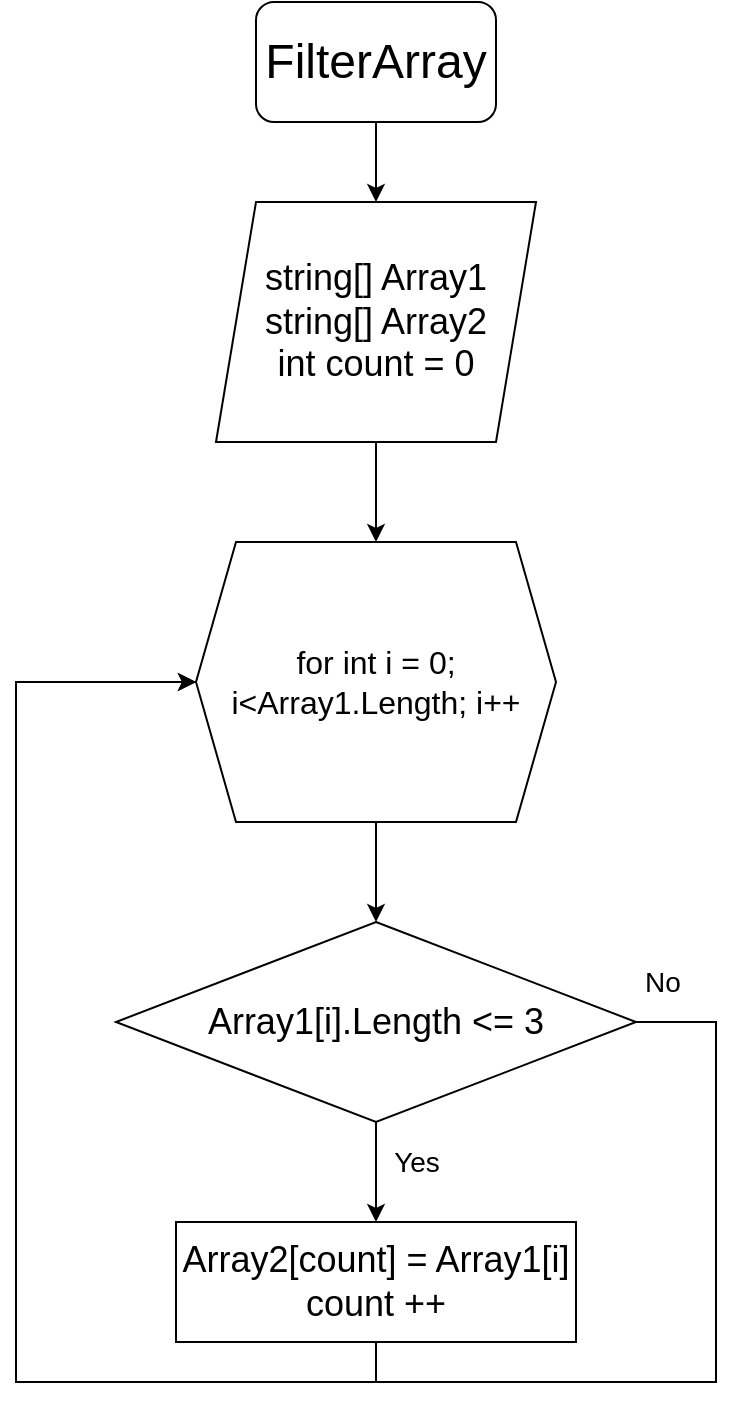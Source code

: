 <mxfile version="21.1.2" type="device">
  <diagram name="Страница 1" id="bTzWgKYMf8cq2p3w6_FB">
    <mxGraphModel dx="1050" dy="629" grid="1" gridSize="10" guides="1" tooltips="1" connect="1" arrows="1" fold="1" page="1" pageScale="1" pageWidth="827" pageHeight="1169" math="0" shadow="0">
      <root>
        <mxCell id="0" />
        <mxCell id="1" parent="0" />
        <mxCell id="qgPXDVPItPyv1TuKx-7t-4" style="edgeStyle=orthogonalEdgeStyle;rounded=0;orthogonalLoop=1;jettySize=auto;html=1;exitX=0.5;exitY=1;exitDx=0;exitDy=0;entryX=0.5;entryY=0;entryDx=0;entryDy=0;" edge="1" parent="1" source="qgPXDVPItPyv1TuKx-7t-1">
          <mxGeometry relative="1" as="geometry">
            <mxPoint x="400" y="150" as="targetPoint" />
          </mxGeometry>
        </mxCell>
        <mxCell id="qgPXDVPItPyv1TuKx-7t-1" value="&lt;font style=&quot;font-size: 24px;&quot;&gt;FilterArray&lt;/font&gt;" style="rounded=1;whiteSpace=wrap;html=1;" vertex="1" parent="1">
          <mxGeometry x="340" y="50" width="120" height="60" as="geometry" />
        </mxCell>
        <mxCell id="qgPXDVPItPyv1TuKx-7t-11" style="edgeStyle=orthogonalEdgeStyle;rounded=0;orthogonalLoop=1;jettySize=auto;html=1;exitX=0.5;exitY=1;exitDx=0;exitDy=0;entryX=0.5;entryY=0;entryDx=0;entryDy=0;" edge="1" parent="1" source="qgPXDVPItPyv1TuKx-7t-9" target="qgPXDVPItPyv1TuKx-7t-10">
          <mxGeometry relative="1" as="geometry" />
        </mxCell>
        <mxCell id="qgPXDVPItPyv1TuKx-7t-9" value="&lt;font style=&quot;font-size: 18px;&quot;&gt;string[] Array1&lt;br&gt;string[] Array2&lt;br&gt;int count = 0&lt;br&gt;&lt;/font&gt;" style="shape=parallelogram;perimeter=parallelogramPerimeter;whiteSpace=wrap;html=1;fixedSize=1;" vertex="1" parent="1">
          <mxGeometry x="320" y="150" width="160" height="120" as="geometry" />
        </mxCell>
        <mxCell id="qgPXDVPItPyv1TuKx-7t-13" style="edgeStyle=orthogonalEdgeStyle;rounded=0;orthogonalLoop=1;jettySize=auto;html=1;exitX=0.5;exitY=1;exitDx=0;exitDy=0;entryX=0.5;entryY=0;entryDx=0;entryDy=0;" edge="1" parent="1" source="qgPXDVPItPyv1TuKx-7t-10" target="qgPXDVPItPyv1TuKx-7t-12">
          <mxGeometry relative="1" as="geometry" />
        </mxCell>
        <mxCell id="qgPXDVPItPyv1TuKx-7t-10" value="&lt;font size=&quot;3&quot;&gt;for int i = 0; i&amp;lt;Array1.Length; i++&lt;/font&gt;" style="shape=hexagon;perimeter=hexagonPerimeter2;whiteSpace=wrap;html=1;fixedSize=1;" vertex="1" parent="1">
          <mxGeometry x="310" y="320" width="180" height="140" as="geometry" />
        </mxCell>
        <mxCell id="qgPXDVPItPyv1TuKx-7t-15" value="&lt;font style=&quot;font-size: 14px;&quot;&gt;Yes&lt;/font&gt;" style="edgeStyle=orthogonalEdgeStyle;rounded=0;orthogonalLoop=1;jettySize=auto;html=1;exitX=0.5;exitY=1;exitDx=0;exitDy=0;entryX=0.5;entryY=0;entryDx=0;entryDy=0;" edge="1" parent="1" source="qgPXDVPItPyv1TuKx-7t-12" target="qgPXDVPItPyv1TuKx-7t-14">
          <mxGeometry x="-0.2" y="20" relative="1" as="geometry">
            <mxPoint as="offset" />
          </mxGeometry>
        </mxCell>
        <mxCell id="qgPXDVPItPyv1TuKx-7t-17" value="&lt;font style=&quot;font-size: 14px;&quot;&gt;No&lt;/font&gt;" style="edgeStyle=orthogonalEdgeStyle;rounded=0;orthogonalLoop=1;jettySize=auto;html=1;exitX=1;exitY=0.5;exitDx=0;exitDy=0;" edge="1" parent="1" source="qgPXDVPItPyv1TuKx-7t-12">
          <mxGeometry x="-0.975" y="20" relative="1" as="geometry">
            <mxPoint x="310" y="390" as="targetPoint" />
            <Array as="points">
              <mxPoint x="570" y="560" />
              <mxPoint x="570" y="740" />
              <mxPoint x="220" y="740" />
              <mxPoint x="220" y="390" />
            </Array>
            <mxPoint as="offset" />
          </mxGeometry>
        </mxCell>
        <mxCell id="qgPXDVPItPyv1TuKx-7t-12" value="&lt;font style=&quot;font-size: 18px;&quot;&gt;Array1[i].Length &amp;lt;= 3&lt;/font&gt;" style="rhombus;whiteSpace=wrap;html=1;" vertex="1" parent="1">
          <mxGeometry x="270" y="510" width="260" height="100" as="geometry" />
        </mxCell>
        <mxCell id="qgPXDVPItPyv1TuKx-7t-16" style="edgeStyle=orthogonalEdgeStyle;rounded=0;orthogonalLoop=1;jettySize=auto;html=1;exitX=0.5;exitY=1;exitDx=0;exitDy=0;entryX=0;entryY=0.5;entryDx=0;entryDy=0;" edge="1" parent="1" source="qgPXDVPItPyv1TuKx-7t-14" target="qgPXDVPItPyv1TuKx-7t-10">
          <mxGeometry relative="1" as="geometry">
            <Array as="points">
              <mxPoint x="400" y="740" />
              <mxPoint x="220" y="740" />
              <mxPoint x="220" y="390" />
            </Array>
          </mxGeometry>
        </mxCell>
        <mxCell id="qgPXDVPItPyv1TuKx-7t-14" value="&lt;font style=&quot;font-size: 18px;&quot;&gt;Array2[count] = Array1[i]&lt;br&gt;count ++&lt;/font&gt;" style="rounded=0;whiteSpace=wrap;html=1;" vertex="1" parent="1">
          <mxGeometry x="300" y="660" width="200" height="60" as="geometry" />
        </mxCell>
      </root>
    </mxGraphModel>
  </diagram>
</mxfile>
